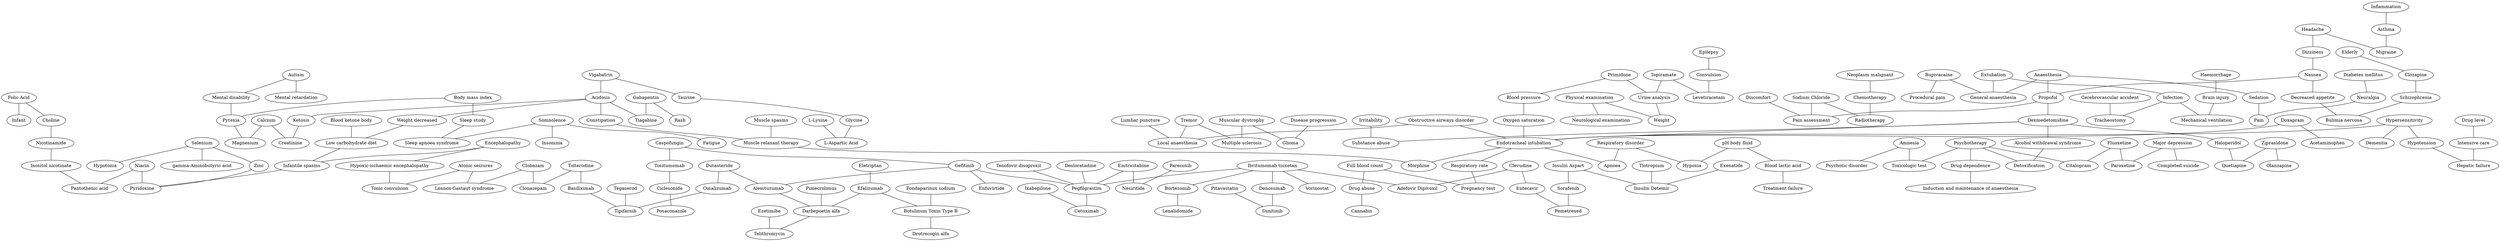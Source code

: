strict graph layer0 {
	graph [name=layer0];
	node [label="\N"];
	201	[label="Full blood count",
		src_id=176934,
		weight=0.0003988914123322094];
	296	[label="Drug abuse",
		level=1,
		src_id=175347,
		weight=0.0005967959272262344];
	201 -- 296	[level=1,
		weight=154.69];
	662	[label="Pregnancy test",
		src_id=184020,
		weight=0.0004390841040422798];
	201 -- 662	[level=1,
		weight=154.69];
	47	[label="Blood ketone body",
		level=1,
		src_id=172233,
		weight=0.0012670522222126754];
	3363	[label="Low carbohydrate diet",
		src_id=180136,
		weight=0.0003277960230803433];
	47 -- 3363	[level=1,
		weight=282.77];
	40	[label="Lumbar puncture",
		level=1,
		src_id=180161,
		weight=0.0009078308978387687];
	492	[label="Local anaesthesia",
		src_id=180103,
		weight=0.0004647634616410086];
	40 -- 492	[level=1,
		weight=308.38];
	121	[label="Diabetes mellitus",
		level=1,
		src_id=175126,
		weight=0.0005906634095865702];
	378	[label=Neuralgia,
		src_id=181702,
		weight=0.0003883048668389831];
	121 -- 378	[level=1,
		weight=182.64];
	1046	[label=Primidone,
		src_id=780,
		weight=0.0002726894035951908];
	66	[label="Blood pressure",
		src_id=172305,
		weight=0.0005071056776634417];
	1046 -- 66	[level=1,
		weight=139.75];
	90	[label="Urine analysis",
		src_id=187884,
		weight=0.0004706683236254219];
	1046 -- 90	[level=1,
		weight=228.05];
	1227	[label="Insulin Aspart",
		src_id=1280,
		weight=0.0002558675228665072];
	236	[label=Sorafenib,
		src_id=387,
		weight=0.0005286436457369345];
	1227 -- 236	[level=1,
		weight=500.5];
	74	[label="Insulin Detemir",
		level=1,
		src_id=1281,
		weight=0.0007094592396659355];
	1227 -- 74	[level=1,
		weight=500.5];
	128	[label=Anaesthesia,
		level=1,
		src_id=170206,
		weight=0.0007895738497822749];
	112	[label=Propofol,
		level=1,
		src_id=804,
		weight=0.001031737707233117];
	128 -- 112	[level=1,
		weight=250.75];
	42	[label="General anaesthesia",
		level=1,
		src_id=177267,
		weight=0.0013554668529577583];
	128 -- 42	[level=1,
		weight=200.8];
	113	[label=Sedation,
		src_id=185679,
		weight=0.0005515427359220141];
	128 -- 113	[level=1,
		weight=234.81];
	337	[label="Ibritumomab tiuxetan",
		src_id=75,
		weight=0.0005175373024513582];
	168	[label="Adefovir Dipivoxil",
		level=1,
		src_id=704,
		weight=0.0006014760241258839];
	337 -- 168	[level=1,
		weight=545.91];
	1571	[label=Denosumab,
		src_id=5719,
		weight=0.00020828947374788905];
	337 -- 1571	[level=1,
		weight=400.6];
	562	[label=Bortezomib,
		src_id=179,
		weight=0.0004365513263795808];
	337 -- 562	[level=1,
		weight=471.12];
	188	[label=Pegfilgrastim,
		level=1,
		src_id=19,
		weight=0.0007127660512942222];
	337 -- 188	[level=1,
		weight=467.2];
	23	[label=Vorinostat,
		level=1,
		src_id=2413,
		weight=0.0008252764979183992];
	337 -- 23	[level=1,
		weight=385.23];
	298	[label=Vigabatrin,
		level=1,
		src_id=1064,
		weight=0.0006268555725081898];
	2718	[label=Taurine,
		src_id=1860,
		weight=0.00014502425053344143];
	298 -- 2718	[level=1,
		weight=200.8];
	414	[label=Acidosis,
		src_id=169637,
		weight=0.00040438193096115896];
	298 -- 414	[level=1,
		weight=273.45];
	24	[label=Caspofungin,
		level=1,
		src_id=507,
		weight=0.0009094710211748729];
	198	[label=Gefitinib,
		level=1,
		src_id=308,
		weight=0.0007349820562090321];
	24 -- 198	[level=1,
		weight=526.79];
	486	[label=Tositumomab,
		src_id=77,
		weight=0.00046677135864928924];
	24 -- 486	[level=1,
		weight=500.5];
	78	[label=Discomfort,
		level=1,
		src_id=175264,
		weight=0.0006782674437953134];
	394	[label="Pain assessment",
		src_id=182631,
		weight=0.0005120959067271984];
	78 -- 394	[level=1,
		weight=215.07];
	93	[label=Irritability,
		level=1,
		src_id=179437,
		weight=0.0006178299556628947];
	697	[label="Substance abuse",
		src_id=186527,
		weight=0.00030072181097700847];
	93 -- 697	[level=1,
		weight=231.54];
	1591	[label="Folic Acid",
		src_id=150,
		weight=0.0002498271308909313];
	3659	[label=Choline,
		src_id=115,
		weight=0.00013867174699933426];
	1591 -- 3659	[level=1,
		weight=154.69];
	110	[label=Infant,
		level=1,
		src_id=178934,
		weight=0.0005941257415306586];
	1591 -- 110	[level=1,
		weight=167.5];
	251	[label="Obstructive airways disorder",
		src_id=181997,
		weight=0.0004027225819741091];
	33	[label="Endotracheal intubation",
		level=1,
		src_id=175952,
		weight=0.0015652564614988432];
	251 -- 33	[level=1,
		weight=167.5];
	251 -- 492	[level=1,
		weight=200.8];
	21	[label=Haemorrhage,
		level=1,
		src_id=177684,
		weight=0.0008508347975266157];
	32	[label="Brain injury",
		level=1,
		src_id=172600,
		weight=0.0007856777560697494];
	21 -- 32	[level=1,
		weight=158.74];
	1172	[label=Bupivacaine,
		src_id=288,
		weight=0.0002726204293587759];
	600	[label="Procedural pain",
		level=1,
		src_id=184110,
		weight=0.0005976672848635054];
	1172 -- 600	[level=1,
		weight=231.54];
	1172 -- 42	[level=1,
		weight=231.54];
	80	[label=Parecoxib,
		level=1,
		src_id=7436,
		weight=0.0006704556778221817];
	41	[label=Nesiritide,
		level=1,
		src_id=4621,
		weight=0.0009181058235148686];
	80 -- 41	[level=1,
		weight=375.63];
	67	[label=Elderly,
		level=1,
		src_id=175648,
		weight=0.0005744730787958647];
	2510	[label=Clozapine,
		src_id=353,
		weight=0.00018764288696314523];
	67 -- 2510	[level=1,
		weight=100.9];
	248	[label=Schizophrenia,
		src_id=185574,
		weight=0.0004415188980356536];
	2510 -- 248	[level=1,
		weight=154.69];
	1206	[label="Bulimia nervosa",
		src_id=172802,
		weight=0.00029821138423851817];
	248 -- 1206	[level=1,
		weight=213.03];
	284	[label=Selenium,
		src_id=9080,
		weight=0.0005224106586331514];
	77	[label=Hypotonia,
		level=1,
		src_id=178665,
		weight=0.0007420987258880048];
	284 -- 77	[level=1,
		weight=200.8];
	222	[label=Zinc,
		level=1,
		src_id=1526,
		weight=0.0006316644062936799];
	284 -- 222	[level=1,
		weight=220.96];
	95	[label="gamma-Aminobutyric acid",
		level=1,
		src_id=2399,
		weight=0.0008425106964866832];
	284 -- 95	[level=1,
		weight=167.5];
	126	[label=Headache,
		src_id=177790,
		weight=0.00040295108481412943];
	22	[label=Dizziness,
		level=1,
		src_id=175317,
		weight=0.0010661405923750565];
	126 -- 22	[level=1,
		weight=207.69];
	131	[label=Migraine,
		src_id=180996,
		weight=0.00045652328171586545];
	126 -- 131	[level=1,
		weight=120.22];
	657	[label=Glycine,
		level=1,
		src_id=137,
		weight=0.0005562221203550695];
	2718 -- 657	[level=1,
		weight=107.88];
	37	[label=Eletriptan,
		level=1,
		src_id=207,
		weight=0.0007704776596519402];
	35	[label=Efalizumab,
		level=1,
		src_id=90,
		weight=0.0008208062750429622];
	37 -- 35	[level=1,
		weight=400.6];
	807	[label="L-Lysine",
		level=1,
		src_id=116,
		weight=0.0005614512068970039];
	1593	[label="L-Aspartic Acid",
		src_id=120,
		weight=0.00023519971578697118];
	807 -- 1593	[level=1,
		weight=300.7];
	11	[label=Epilepsy,
		level=1,
		src_id=176107,
		weight=0.0007363122883834757];
	1	[label=Convulsion,
		level=1,
		src_id=174366,
		weight=0.000976973079326626];
	11 -- 1	[level=1,
		weight=396.74];
	20	[label="Fondaparinux sodium",
		level=1,
		src_id=556,
		weight=0.0009445776130235717];
	27	[label="Botulinum Toxin Type B",
		level=1,
		src_id=41,
		weight=0.0008753208006636704];
	20 -- 27	[level=1,
		weight=538.92];
	8	[label=Nausea,
		level=1,
		src_id=181546,
		weight=0.0012894351022597168];
	22 -- 8	[level=1,
		weight=132.97];
	1037	[label=Clevudine,
		src_id=5745,
		weight=0.00034396389402050745];
	1037 -- 168	[level=1,
		weight=600.4];
	6	[label=Entecavir,
		level=1,
		src_id=431,
		weight=0.001144936602809501];
	1037 -- 6	[level=1,
		weight=545.91];
	8 -- 112	[level=1,
		weight=200.8];
	517	[label="Decreased appetite",
		src_id=174910,
		weight=0.0002200564388112809];
	8 -- 517	[level=1,
		weight=143.71];
	190	[label=Cannabis,
		level=1,
		src_id=240914,
		weight=0.0005525638942140757];
	296 -- 190	[level=1,
		weight=100.9];
	130	[label="Oxygen saturation",
		level=1,
		src_id=182603,
		weight=0.0008420826940828675];
	66 -- 130	[level=1,
		weight=180.31];
	185	[label=Emtricitabine,
		level=1,
		src_id=865,
		weight=0.000621994158950581];
	185 -- 188	[level=1,
		weight=474.21];
	185 -- 41	[level=1,
		weight=500.5];
	107	[label=Tremor,
		src_id=187373,
		weight=0.0003996300055681171];
	572	[label="Multiple sclerosis",
		src_id=181221,
		weight=0.00034050851132739606];
	107 -- 572	[level=1,
		weight=167.5];
	107 -- 492	[level=1,
		weight=167.5];
	442	[label=Dexmedetomidine,
		src_id=620,
		weight=0.00047220402584098];
	112 -- 442	[level=1,
		weight=286.43];
	112 -- 394	[level=1,
		weight=200.8];
	17	[label=Calcium,
		level=1,
		src_id=1327,
		weight=0.0010345431783997155];
	647	[label=Creatinine,
		src_id=9515,
		weight=0.0002937193175014592];
	17 -- 647	[level=1,
		weight=158.74];
	480	[label=Magnesium,
		src_id=1330,
		weight=0.0004201869504870276];
	17 -- 480	[level=1,
		weight=175.73];
	2850	[label=Nicotinamide,
		src_id=2556,
		weight=0.0003688636137323192];
	3659 -- 2850	[level=1,
		weight=263.89];
	3	[label="Neoplasm malignant",
		level=1,
		src_id=181636,
		weight=0.0010685744334263127];
	372	[label=Chemotherapy,
		level=1,
		src_id=173517,
		weight=0.000628082361994062];
	3 -- 372	[level=1,
		weight=182.64];
	101	[label=Tolterodine,
		level=1,
		src_id=1021,
		weight=0.0005555773784517586];
	1765	[label=Basiliximab,
		src_id=72,
		weight=0.00018724241037868157];
	101 -- 1765	[level=1,
		weight=167.5];
	157	[label=Clonazepam,
		level=1,
		src_id=1052,
		weight=0.0005912809419428554];
	101 -- 157	[level=1,
		weight=143.71];
	405	[label=Topiramate,
		src_id=264,
		weight=0.00035324170839735186];
	405 -- 90	[level=1,
		weight=150.1];
	287	[label=Levetiracetam,
		src_id=1186,
		weight=0.00032760409456361806];
	405 -- 287	[level=1,
		weight=109.43];
	14	[label="Tenofovir disoproxil",
		level=1,
		src_id=291,
		weight=0.000898181998956823];
	14 -- 188	[level=1,
		weight=529.88];
	278	[label="pH body fluid",
		src_id=183313,
		weight=0.0004386394977639565];
	304	[label="Blood lactic acid",
		level=1,
		src_id=172243,
		weight=0.0005881281983511668];
	278 -- 304	[level=1,
		weight=134.2];
	55	[label=Hypoxia,
		level=1,
		src_id=178678,
		weight=0.0009965199531122065];
	278 -- 55	[level=1,
		weight=134.2];
	1096	[label="Alcohol withdrawal syndrome",
		src_id=169963,
		weight=0.0003530836377464695];
	442 -- 1096	[level=1,
		weight=250.75];
	442 -- 33	[level=1,
		weight=215.07];
	442 -- 697	[level=1,
		weight=100.9];
	460	[label=Haloperidol,
		src_id=491,
		weight=0.00041868879938955484];
	442 -- 460	[level=1,
		weight=182.64];
	203	[label="Disease progression",
		level=1,
		src_id=175268,
		weight=0.0005669550093149303];
	1398	[label=Glioma,
		src_id=177386,
		weight=0.00024465493695699037];
	203 -- 1398	[level=1,
		weight=118.53];
	65	[label="Treatment failure",
		level=1,
		src_id=187369,
		weight=0.0007729464037333897];
	304 -- 65	[level=1,
		weight=125.88];
	4	[label=Inflammation,
		level=1,
		src_id=178993,
		weight=0.001011147355898459];
	211	[label=Asthma,
		src_id=171037,
		weight=0.00036748599646982183];
	4 -- 211	[level=1,
		weight=191.29];
	106	[label=Constipation,
		src_id=174340,
		weight=0.00046270421507636046];
	414 -- 106	[level=1,
		weight=200.8];
	505	[label="Weight decreased",
		src_id=188823,
		weight=0.0003882104929773333];
	414 -- 505	[level=1,
		weight=200.8];
	60	[label=Ketosis,
		level=1,
		src_id=179595,
		weight=0.0010893031318621837];
	414 -- 60	[level=1,
		weight=231.54];
	206	[label=Tiagabine,
		level=1,
		src_id=892,
		weight=0.0006205453053845161];
	414 -- 206	[level=1,
		weight=182.64];
	3311	[label=Doxapram,
		src_id=548,
		weight=0.00012425276521061697];
	3311 -- 33	[level=1,
		weight=200.8];
	34	[label=Acetaminophen,
		level=1,
		src_id=307,
		weight=0.0010478012233521375];
	3311 -- 34	[level=1,
		weight=134.2];
	114	[label=Encephalopathy,
		level=1,
		src_id=175833,
		weight=0.0005884606306018098];
	606	[label="Hypoxic-ischaemic encephalopathy",
		src_id=178679,
		weight=0.00041550608504316105];
	114 -- 606	[level=1,
		weight=167.5];
	163	[label="Infantile spasms",
		level=1,
		src_id=178941,
		weight=0.000643641781737178];
	114 -- 163	[level=1,
		weight=162.13];
	365	[label="Major depression",
		src_id=180375,
		weight=0.0003461729922566194];
	84	[label="Completed suicide",
		level=1,
		src_id=174010,
		weight=0.0006212095938405134];
	365 -- 84	[level=1,
		weight=250.75];
	1107	[label=Paroxetine,
		src_id=701,
		weight=0.0003188945842393141];
	365 -- 1107	[level=1,
		weight=191.29];
	198 -- 188	[level=1,
		weight=600.4];
	237	[label=Alemtuzumab,
		level=1,
		src_id=82,
		weight=0.0006613346082369724];
	198 -- 237	[level=1,
		weight=520.48];
	9	[label=Enfuvirtide,
		level=1,
		src_id=102,
		weight=0.0009869729139148522];
	198 -- 9	[level=1,
		weight=526.79];
	517 -- 1206	[level=1,
		weight=157.95];
	559	[label=Niacin,
		src_id=614,
		weight=0.00035605453691676416];
	2852	[label="Pantothenic acid",
		src_id=1701,
		weight=0.0003724509045626558];
	559 -- 2852	[level=1,
		weight=653.11];
	692	[label=Pyridoxine,
		src_id=156,
		weight=0.0005060130277429469];
	559 -- 692	[level=1,
		weight=835.41];
	318	[label="Body mass index",
		level=1,
		src_id=172442,
		weight=0.0005700543674845199];
	1868	[label="Sleep study",
		src_id=186011,
		weight=0.0001965128067574802];
	318 -- 1868	[level=1,
		weight=134.2];
	2	[label=Pyrexia,
		level=1,
		src_id=184658,
		weight=0.0016370220603792516];
	318 -- 2	[level=1,
		weight=125.88];
	158	[label=Ezetimibe,
		level=1,
		src_id=959,
		weight=0.0006960907861424191];
	25	[label=Telithromycin,
		level=1,
		src_id=962,
		weight=0.00089173763248119];
	158 -- 25	[level=1,
		weight=500.5];
	593	[label=Clobazam,
		src_id=339,
		weight=0.00029148811730719674];
	593 -- 157	[level=1,
		weight=200.8];
	179	[label="Lennox-Gastaut syndrome",
		src_id=179861,
		weight=0.0004712647332224909];
	593 -- 179	[level=1,
		weight=167.5];
	45	[label=Pemetrexed,
		level=1,
		src_id=629,
		weight=0.0008843312204747289];
	6 -- 45	[level=1,
		weight=467.2];
	19	[label=Hypersensitivity,
		level=1,
		src_id=178510,
		weight=0.0013981590828485912];
	19 -- 33	[level=1,
		weight=177.29];
	51	[label=Dementia,
		level=1,
		src_id=174971,
		weight=0.0007142032003626386];
	19 -- 51	[level=1,
		weight=143.71];
	29	[label=Hypotension,
		level=1,
		src_id=178653,
		weight=0.0012051301146850637];
	19 -- 29	[level=1,
		weight=223.0];
	192	[label="Physical examination",
		src_id=183464,
		weight=0.00039606689371095055];
	44	[label="Neurological examination",
		level=1,
		src_id=181742,
		weight=0.000603899346869057];
	192 -- 44	[level=1,
		weight=117.55];
	145	[label=Weight,
		src_id=188818,
		weight=0.0003539075251587568];
	192 -- 145	[level=1,
		weight=152.01];
	75	[label=Fluoxetine,
		level=1,
		src_id=461,
		weight=0.0008816728305005652];
	75 -- 1107	[level=1,
		weight=231.54];
	1004	[label=Citalopram,
		src_id=206,
		weight=0.0002998387185140447];
	75 -- 1004	[level=1,
		weight=334.0];
	61	[label="Sodium Chloride",
		level=1,
		src_id=8096,
		weight=0.0009458458809824462];
	1973	[label=Radiotherapy,
		src_id=184752,
		weight=0.00020710914572099278];
	61 -- 1973	[level=1,
		weight=154.69];
	61 -- 394	[level=1,
		weight=200.8];
	229	[label=Sunitinib,
		src_id=1251,
		weight=0.000491307569962023];
	1571 -- 229	[level=1,
		weight=385.23];
	26	[label=Tiotropium,
		level=1,
		src_id=1352,
		weight=0.0008321868357145653];
	26 -- 74	[level=1,
		weight=429.14];
	130 -- 33	[level=1,
		weight=223.0];
	221	[label=Autism,
		src_id=171128,
		weight=0.0003913922359394257];
	295	[label="Mental retardation",
		level=1,
		src_id=180783,
		weight=0.0005601127777848396];
	221 -- 295	[level=1,
		weight=115.36];
	1331	[label="Mental disability",
		src_id=180779,
		weight=0.0002523155771366895];
	221 -- 1331	[level=1,
		weight=97.3];
	69	[label=Desloratadine,
		level=1,
		src_id=953,
		weight=0.00056635470892636];
	69 -- 188	[level=1,
		weight=389.5];
	100	[label="Drug level",
		level=1,
		src_id=175379,
		weight=0.0006353973376942565];
	173	[label="Intensive care",
		src_id=179204,
		weight=0.0004941769690789497];
	100 -- 173	[level=1,
		weight=125.88];
	90 -- 145	[level=1,
		weight=122.09];
	53	[label=Amnesia,
		level=1,
		src_id=170136,
		weight=0.0006974795352564037];
	28	[label="Psychotic disorder",
		level=1,
		src_id=184453,
		weight=0.0007923277683076457];
	53 -- 28	[level=1,
		weight=104.34];
	446	[label="Toxicologic test",
		src_id=187231,
		weight=0.00036265273173107816];
	53 -- 446	[level=1,
		weight=112.0];
	71	[label=Somnolence,
		level=1,
		src_id=186129,
		weight=0.0005786026944425482];
	64	[label=Insomnia,
		level=1,
		src_id=179162,
		weight=0.000565411335209926];
	71 -- 64	[level=1,
		weight=219.53];
	46	[label=Fatigue,
		level=1,
		src_id=176597,
		weight=0.0007470746562841202];
	71 -- 46	[level=1,
		weight=185.03];
	731	[label="Sleep apnoea syndrome",
		src_id=185998,
		weight=0.0003311626852052404];
	71 -- 731	[level=1,
		weight=207.69];
	533	[label="Muscle relaxant therapy",
		src_id=181266,
		weight=0.00044203721375564355];
	106 -- 533	[level=1,
		weight=182.64];
	1346	[label=Detoxification,
		src_id=175066,
		weight=0.0002394191036780819];
	1096 -- 1346	[level=1,
		weight=154.69];
	255	[label=Extubation,
		src_id=176387,
		weight=0.0003675192575704748];
	255 -- 42	[level=1,
		weight=231.54];
	7	[label=Infection,
		level=1,
		src_id=178954,
		weight=0.0010637444636492502];
	255 -- 7	[level=1,
		weight=177.29];
	1 -- 287	[level=1,
		weight=132.74];
	567	[label="Respiratory rate",
		src_id=185143,
		weight=0.0005159413547820781];
	33 -- 567	[level=1,
		weight=231.54];
	159	[label=Morphine,
		src_id=286,
		weight=0.000508365458088889];
	33 -- 159	[level=1,
		weight=231.54];
	329	[label=Apnoea,
		src_id=170739,
		weight=0.00047458159767632273];
	33 -- 329	[level=1,
		weight=188.31];
	12	[label=Lenalidomide,
		level=1,
		src_id=469,
		weight=0.0008625175209324962];
	562 -- 12	[level=1,
		weight=334.0];
	88	[label=Ixabepilone,
		level=1,
		src_id=4567,
		weight=0.0006938235833154117];
	16	[label=Cetuximab,
		level=1,
		src_id=2,
		weight=0.0009004002208662477];
	88 -- 16	[level=1,
		weight=429.14];
	43	[label=Pain,
		src_id=182630,
		weight=0.0005505513678598752];
	378 -- 43	[level=1,
		weight=197.45];
	680	[label="Atonic seizures",
		src_id=171063,
		weight=0.00036898778408927044];
	313	[label="Tonic convulsion",
		src_id=187142,
		weight=0.0004920688060191618];
	680 -- 313	[level=1,
		weight=166.76];
	680 -- 179	[level=1,
		weight=153.47];
	868	[label="Hepatic failure",
		src_id=177896,
		weight=0.00027851145677039495];
	173 -- 868	[level=1,
		weight=167.5];
	10	[label=Tegaserod,
		level=1,
		src_id=1063,
		weight=0.0009480343869626797];
	18	[label=Tipifarnib,
		level=1,
		src_id=4671,
		weight=0.0009015215260815727];
	10 -- 18	[level=1,
		weight=353.59];
	505 -- 3363	[level=1,
		weight=182.64];
	1868 -- 731	[level=1,
		weight=169.89];
	552	[label=Ciclesonide,
		src_id=1353,
		weight=0.0003370969928011154];
	486 -- 552	[level=1,
		weight=400.6];
	188 -- 16	[level=1,
		weight=471.12];
	372 -- 1973	[level=1,
		weight=297.33];
	189	[label="Darbepoetin alfa",
		level=1,
		src_id=12,
		weight=0.000706342335926546];
	35 -- 189	[level=1,
		weight=474.21];
	35 -- 27	[level=1,
		weight=400.6];
	606 -- 313	[level=1,
		weight=182.64];
	1765 -- 18	[level=1,
		weight=167.5];
	5	[label=Dutasteride,
		level=1,
		src_id=1110,
		weight=0.001106923563389464];
	5 -- 237	[level=1,
		weight=455.09];
	208	[label=Omalizumab,
		level=1,
		src_id=42,
		weight=0.00064804226923971];
	5 -- 208	[level=1,
		weight=500.5];
	236 -- 45	[level=1,
		weight=500.5];
	60 -- 647	[level=1,
		weight=143.71];
	237 -- 189	[level=1,
		weight=480.52];
	777	[label="Muscular dystrophy",
		src_id=181277,
		weight=0.00029059235414567605];
	777 -- 1398	[level=1,
		weight=173.9];
	777 -- 572	[level=1,
		weight=181.67];
	1063	[label=Psychotherapy,
		src_id=184451,
		weight=0.00028864066291589443];
	579	[label="Drug dependence",
		src_id=175358,
		weight=0.0003905702178727154];
	1063 -- 579	[level=1,
		weight=231.54];
	1063 -- 1004	[level=1,
		weight=182.64];
	1063 -- 1346	[level=1,
		weight=154.69];
	1063 -- 446	[level=1,
		weight=182.64];
	426	[label=Tracheostomy,
		src_id=187282,
		weight=0.00029416663490902493];
	7 -- 426	[level=1,
		weight=125.88];
	396	[label="Mechanical ventilation",
		src_id=180615,
		weight=0.0003051471094691349];
	7 -- 396	[level=1,
		weight=112.0];
	2618	[label=Ziprasidone,
		src_id=237,
		weight=0.00018582858350824495];
	358	[label=Olanzapine,
		level=1,
		src_id=324,
		weight=0.0006407978107660274];
	2618 -- 358	[level=1,
		weight=144.33];
	400	[label=Quetiapine,
		src_id=1208,
		weight=0.0002894300112725552];
	2618 -- 400	[level=1,
		weight=141.82];
	15	[label=Pimecrolimus,
		level=1,
		src_id=327,
		weight=0.0010149829574340253];
	15 -- 189	[level=1,
		weight=400.6];
	113 -- 43	[level=1,
		weight=183.51];
	39	[label=Posaconazole,
		level=1,
		src_id=1246,
		weight=0.0006567734991199265];
	552 -- 39	[level=1,
		weight=286.43];
	73	[label="Muscle spasms",
		level=1,
		src_id=181270,
		weight=0.0006578393277975695];
	73 -- 533	[level=1,
		weight=200.8];
	167	[label=Exenatide,
		level=1,
		src_id=1259,
		weight=0.0005552946281385425];
	167 -- 74	[level=1,
		weight=385.23];
	118	[label="Induction and maintenance of anaesthesia",
		level=1,
		src_id=178930,
		weight=0.0005982122802371136];
	579 -- 118	[level=1,
		weight=120.88];
	567 -- 662	[level=1,
		weight=154.69];
	533 -- 159	[level=1,
		weight=200.8];
	31	[label=Gabapentin,
		level=1,
		src_id=982,
		weight=0.0008664973463544891];
	31 -- 206	[level=1,
		weight=198.94];
	36	[label=Rash,
		level=1,
		src_id=184786,
		weight=0.0008668953336616023];
	31 -- 36	[level=1,
		weight=173.24];
	222 -- 692	[level=1,
		weight=300.7];
	13	[label=Pitavastatin,
		level=1,
		src_id=7821,
		weight=0.0008769129879509069];
	13 -- 229	[level=1,
		weight=375.63];
	1606	[label="Respiratory disorder",
		src_id=185130,
		weight=0.00017376884626941078];
	1606 -- 55	[level=1,
		weight=200.8];
	1606 -- 329	[level=1,
		weight=200.8];
	208 -- 18	[level=1,
		weight=445.0];
	189 -- 25	[level=1,
		weight=474.21];
	211 -- 131	[level=1,
		weight=250.75];
	1331 -- 2	[level=1,
		weight=167.5];
	3123	[label="Inositol nicotinate",
		src_id=7903,
		weight=0.0002745796987287112];
	2850 -- 3123	[level=1,
		weight=412.87];
	38	[label="Cerebrovascular accident",
		level=1,
		src_id=173414,
		weight=0.0007270394031061131];
	38 -- 426	[level=1,
		weight=131.3];
	29 -- 868	[level=1,
		weight=154.69];
	657 -- 1593	[level=1,
		weight=273.45];
	2 -- 480	[level=1,
		weight=143.71];
	460 -- 400	[level=1,
		weight=200.8];
	32 -- 396	[level=1,
		weight=125.88];
	3363 -- 163	[level=1,
		weight=177.29];
	3123 -- 2852	[level=1,
		weight=516.97];
	163 -- 692	[level=1,
		weight=177.29];
	30	[label="Drotrecogin alfa",
		level=1,
		src_id=54,
		weight=0.0008046867119308513];
	27 -- 30	[level=1,
		weight=500.5];
}
